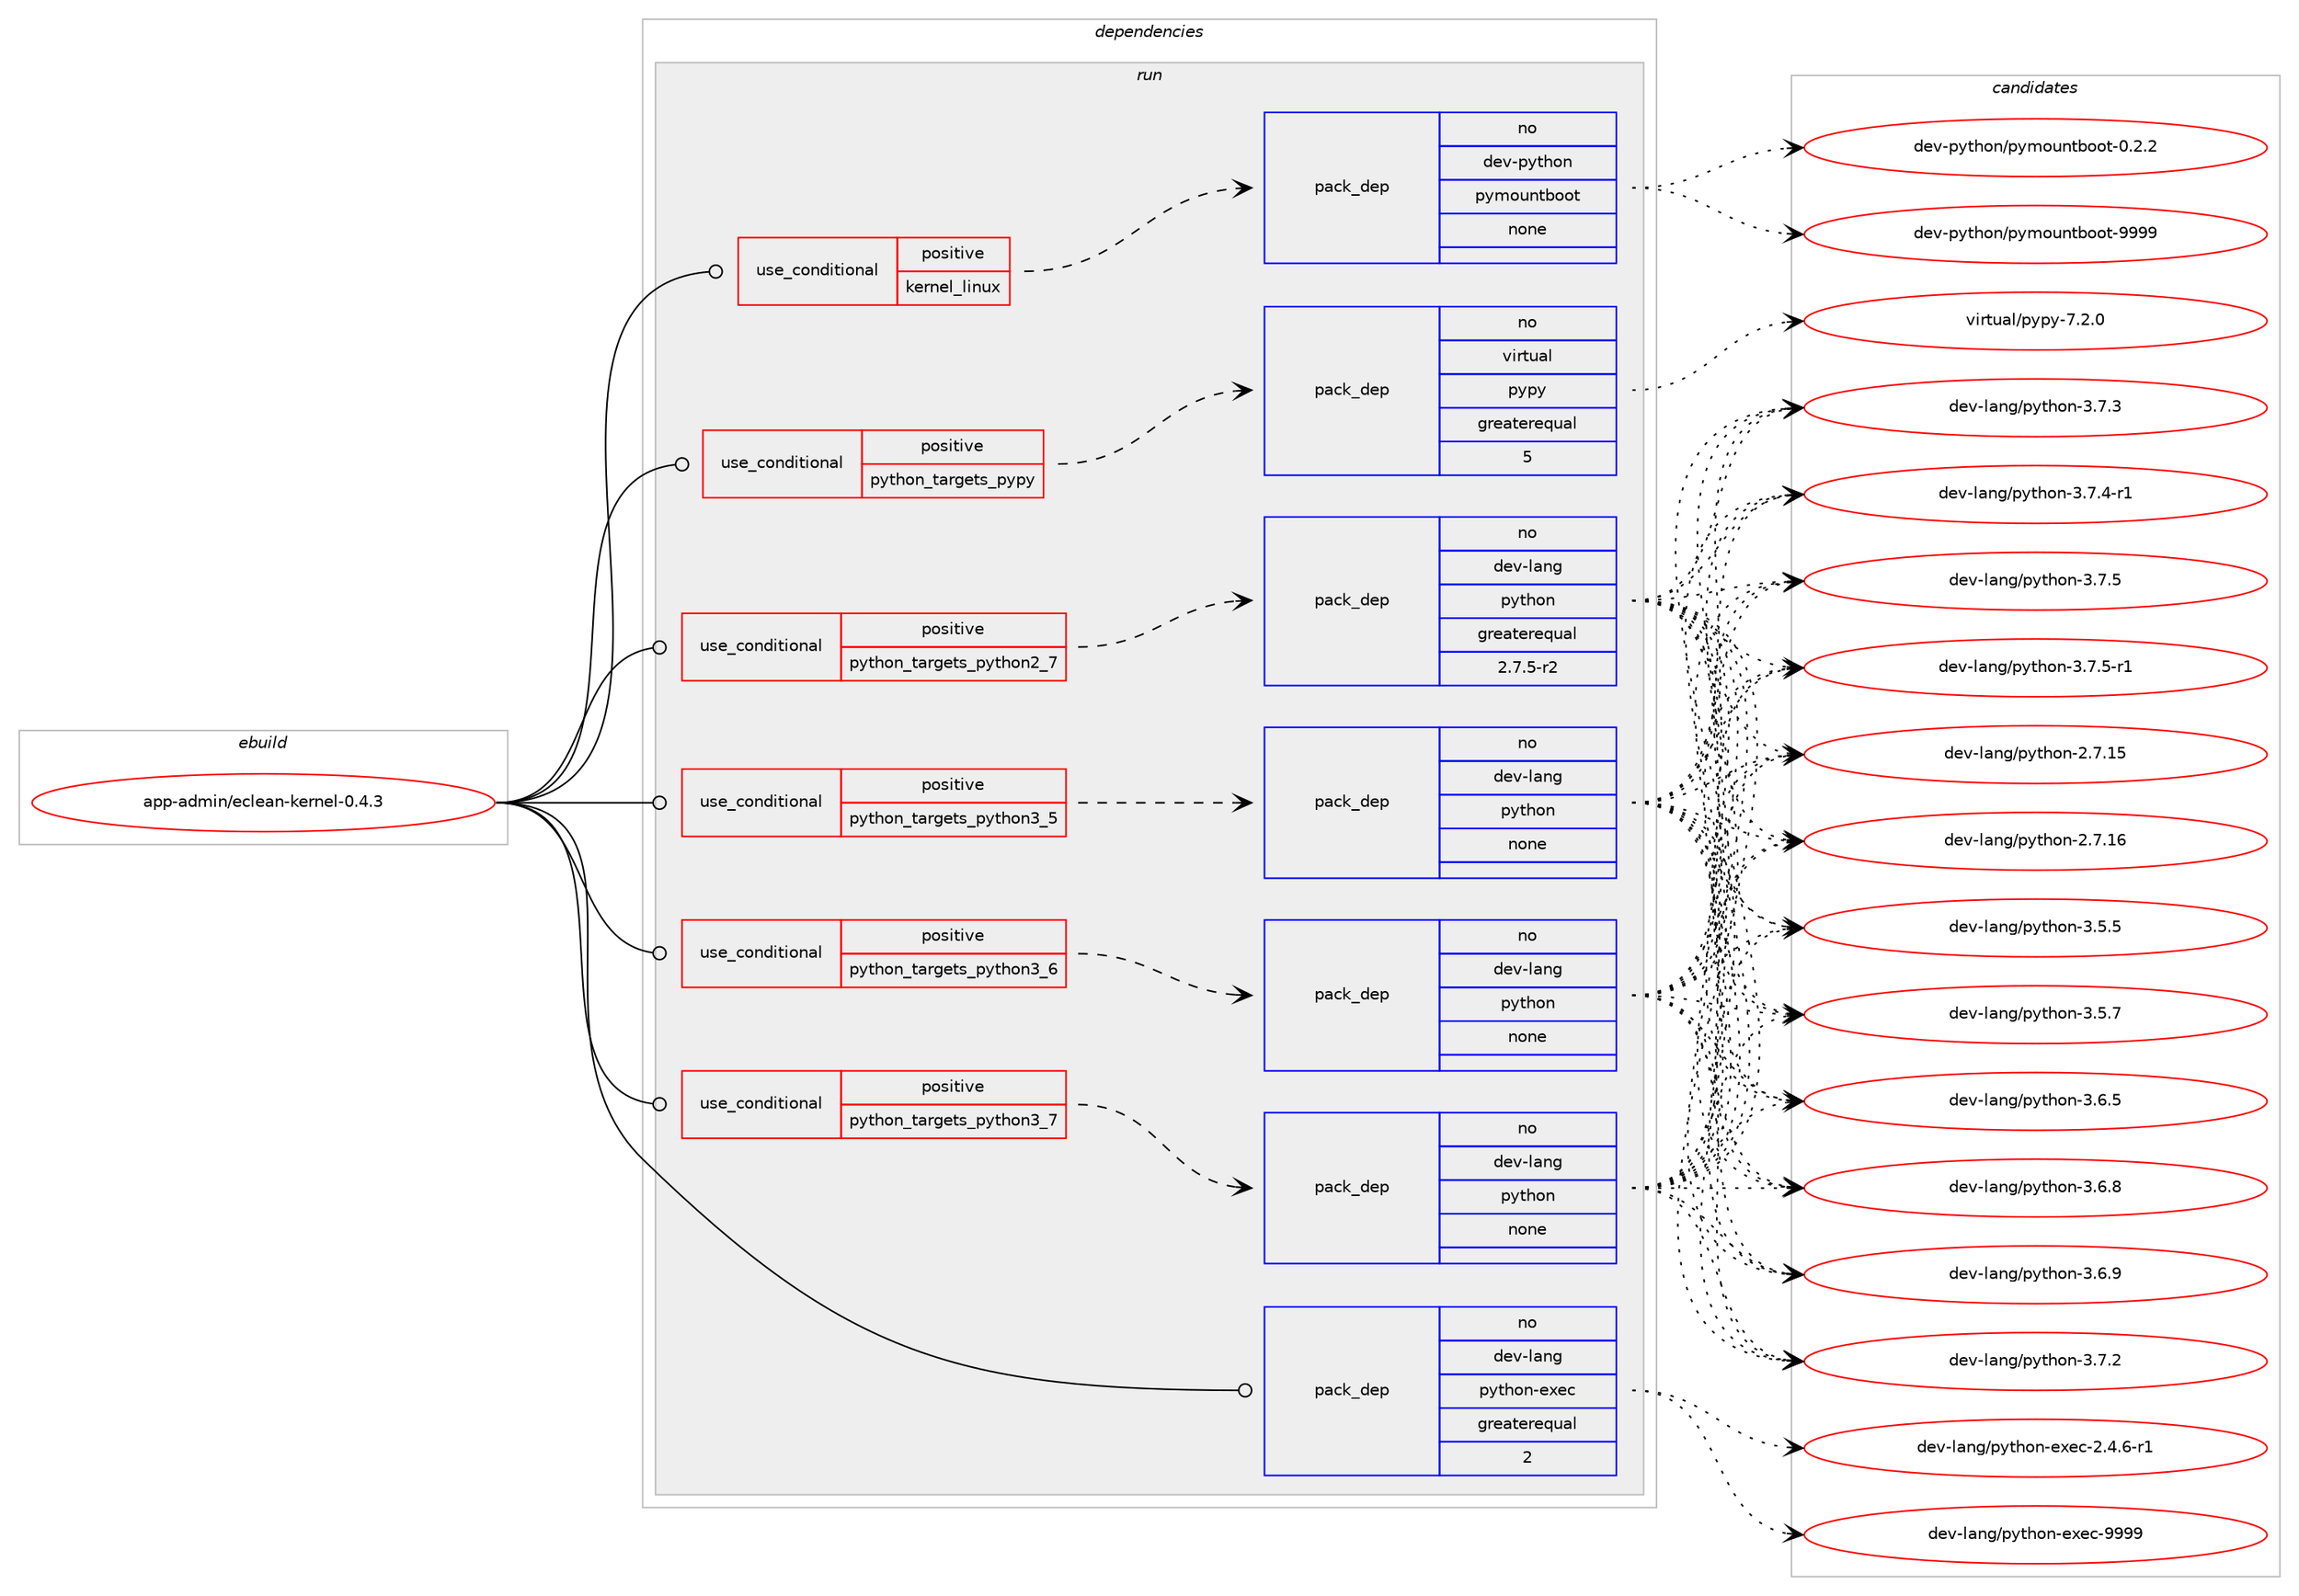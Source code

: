 digraph prolog {

# *************
# Graph options
# *************

newrank=true;
concentrate=true;
compound=true;
graph [rankdir=LR,fontname=Helvetica,fontsize=10,ranksep=1.5];#, ranksep=2.5, nodesep=0.2];
edge  [arrowhead=vee];
node  [fontname=Helvetica,fontsize=10];

# **********
# The ebuild
# **********

subgraph cluster_leftcol {
color=gray;
rank=same;
label=<<i>ebuild</i>>;
id [label="app-admin/eclean-kernel-0.4.3", color=red, width=4, href="../app-admin/eclean-kernel-0.4.3.svg"];
}

# ****************
# The dependencies
# ****************

subgraph cluster_midcol {
color=gray;
label=<<i>dependencies</i>>;
subgraph cluster_compile {
fillcolor="#eeeeee";
style=filled;
label=<<i>compile</i>>;
}
subgraph cluster_compileandrun {
fillcolor="#eeeeee";
style=filled;
label=<<i>compile and run</i>>;
}
subgraph cluster_run {
fillcolor="#eeeeee";
style=filled;
label=<<i>run</i>>;
subgraph cond110909 {
dependency466305 [label=<<TABLE BORDER="0" CELLBORDER="1" CELLSPACING="0" CELLPADDING="4"><TR><TD ROWSPAN="3" CELLPADDING="10">use_conditional</TD></TR><TR><TD>positive</TD></TR><TR><TD>kernel_linux</TD></TR></TABLE>>, shape=none, color=red];
subgraph pack346913 {
dependency466306 [label=<<TABLE BORDER="0" CELLBORDER="1" CELLSPACING="0" CELLPADDING="4" WIDTH="220"><TR><TD ROWSPAN="6" CELLPADDING="30">pack_dep</TD></TR><TR><TD WIDTH="110">no</TD></TR><TR><TD>dev-python</TD></TR><TR><TD>pymountboot</TD></TR><TR><TD>none</TD></TR><TR><TD></TD></TR></TABLE>>, shape=none, color=blue];
}
dependency466305:e -> dependency466306:w [weight=20,style="dashed",arrowhead="vee"];
}
id:e -> dependency466305:w [weight=20,style="solid",arrowhead="odot"];
subgraph cond110910 {
dependency466307 [label=<<TABLE BORDER="0" CELLBORDER="1" CELLSPACING="0" CELLPADDING="4"><TR><TD ROWSPAN="3" CELLPADDING="10">use_conditional</TD></TR><TR><TD>positive</TD></TR><TR><TD>python_targets_pypy</TD></TR></TABLE>>, shape=none, color=red];
subgraph pack346914 {
dependency466308 [label=<<TABLE BORDER="0" CELLBORDER="1" CELLSPACING="0" CELLPADDING="4" WIDTH="220"><TR><TD ROWSPAN="6" CELLPADDING="30">pack_dep</TD></TR><TR><TD WIDTH="110">no</TD></TR><TR><TD>virtual</TD></TR><TR><TD>pypy</TD></TR><TR><TD>greaterequal</TD></TR><TR><TD>5</TD></TR></TABLE>>, shape=none, color=blue];
}
dependency466307:e -> dependency466308:w [weight=20,style="dashed",arrowhead="vee"];
}
id:e -> dependency466307:w [weight=20,style="solid",arrowhead="odot"];
subgraph cond110911 {
dependency466309 [label=<<TABLE BORDER="0" CELLBORDER="1" CELLSPACING="0" CELLPADDING="4"><TR><TD ROWSPAN="3" CELLPADDING="10">use_conditional</TD></TR><TR><TD>positive</TD></TR><TR><TD>python_targets_python2_7</TD></TR></TABLE>>, shape=none, color=red];
subgraph pack346915 {
dependency466310 [label=<<TABLE BORDER="0" CELLBORDER="1" CELLSPACING="0" CELLPADDING="4" WIDTH="220"><TR><TD ROWSPAN="6" CELLPADDING="30">pack_dep</TD></TR><TR><TD WIDTH="110">no</TD></TR><TR><TD>dev-lang</TD></TR><TR><TD>python</TD></TR><TR><TD>greaterequal</TD></TR><TR><TD>2.7.5-r2</TD></TR></TABLE>>, shape=none, color=blue];
}
dependency466309:e -> dependency466310:w [weight=20,style="dashed",arrowhead="vee"];
}
id:e -> dependency466309:w [weight=20,style="solid",arrowhead="odot"];
subgraph cond110912 {
dependency466311 [label=<<TABLE BORDER="0" CELLBORDER="1" CELLSPACING="0" CELLPADDING="4"><TR><TD ROWSPAN="3" CELLPADDING="10">use_conditional</TD></TR><TR><TD>positive</TD></TR><TR><TD>python_targets_python3_5</TD></TR></TABLE>>, shape=none, color=red];
subgraph pack346916 {
dependency466312 [label=<<TABLE BORDER="0" CELLBORDER="1" CELLSPACING="0" CELLPADDING="4" WIDTH="220"><TR><TD ROWSPAN="6" CELLPADDING="30">pack_dep</TD></TR><TR><TD WIDTH="110">no</TD></TR><TR><TD>dev-lang</TD></TR><TR><TD>python</TD></TR><TR><TD>none</TD></TR><TR><TD></TD></TR></TABLE>>, shape=none, color=blue];
}
dependency466311:e -> dependency466312:w [weight=20,style="dashed",arrowhead="vee"];
}
id:e -> dependency466311:w [weight=20,style="solid",arrowhead="odot"];
subgraph cond110913 {
dependency466313 [label=<<TABLE BORDER="0" CELLBORDER="1" CELLSPACING="0" CELLPADDING="4"><TR><TD ROWSPAN="3" CELLPADDING="10">use_conditional</TD></TR><TR><TD>positive</TD></TR><TR><TD>python_targets_python3_6</TD></TR></TABLE>>, shape=none, color=red];
subgraph pack346917 {
dependency466314 [label=<<TABLE BORDER="0" CELLBORDER="1" CELLSPACING="0" CELLPADDING="4" WIDTH="220"><TR><TD ROWSPAN="6" CELLPADDING="30">pack_dep</TD></TR><TR><TD WIDTH="110">no</TD></TR><TR><TD>dev-lang</TD></TR><TR><TD>python</TD></TR><TR><TD>none</TD></TR><TR><TD></TD></TR></TABLE>>, shape=none, color=blue];
}
dependency466313:e -> dependency466314:w [weight=20,style="dashed",arrowhead="vee"];
}
id:e -> dependency466313:w [weight=20,style="solid",arrowhead="odot"];
subgraph cond110914 {
dependency466315 [label=<<TABLE BORDER="0" CELLBORDER="1" CELLSPACING="0" CELLPADDING="4"><TR><TD ROWSPAN="3" CELLPADDING="10">use_conditional</TD></TR><TR><TD>positive</TD></TR><TR><TD>python_targets_python3_7</TD></TR></TABLE>>, shape=none, color=red];
subgraph pack346918 {
dependency466316 [label=<<TABLE BORDER="0" CELLBORDER="1" CELLSPACING="0" CELLPADDING="4" WIDTH="220"><TR><TD ROWSPAN="6" CELLPADDING="30">pack_dep</TD></TR><TR><TD WIDTH="110">no</TD></TR><TR><TD>dev-lang</TD></TR><TR><TD>python</TD></TR><TR><TD>none</TD></TR><TR><TD></TD></TR></TABLE>>, shape=none, color=blue];
}
dependency466315:e -> dependency466316:w [weight=20,style="dashed",arrowhead="vee"];
}
id:e -> dependency466315:w [weight=20,style="solid",arrowhead="odot"];
subgraph pack346919 {
dependency466317 [label=<<TABLE BORDER="0" CELLBORDER="1" CELLSPACING="0" CELLPADDING="4" WIDTH="220"><TR><TD ROWSPAN="6" CELLPADDING="30">pack_dep</TD></TR><TR><TD WIDTH="110">no</TD></TR><TR><TD>dev-lang</TD></TR><TR><TD>python-exec</TD></TR><TR><TD>greaterequal</TD></TR><TR><TD>2</TD></TR></TABLE>>, shape=none, color=blue];
}
id:e -> dependency466317:w [weight=20,style="solid",arrowhead="odot"];
}
}

# **************
# The candidates
# **************

subgraph cluster_choices {
rank=same;
color=gray;
label=<<i>candidates</i>>;

subgraph choice346913 {
color=black;
nodesep=1;
choice100101118451121211161041111104711212110911111711011698111111116454846504650 [label="dev-python/pymountboot-0.2.2", color=red, width=4,href="../dev-python/pymountboot-0.2.2.svg"];
choice1001011184511212111610411111047112121109111117110116981111111164557575757 [label="dev-python/pymountboot-9999", color=red, width=4,href="../dev-python/pymountboot-9999.svg"];
dependency466306:e -> choice100101118451121211161041111104711212110911111711011698111111116454846504650:w [style=dotted,weight="100"];
dependency466306:e -> choice1001011184511212111610411111047112121109111117110116981111111164557575757:w [style=dotted,weight="100"];
}
subgraph choice346914 {
color=black;
nodesep=1;
choice1181051141161179710847112121112121455546504648 [label="virtual/pypy-7.2.0", color=red, width=4,href="../virtual/pypy-7.2.0.svg"];
dependency466308:e -> choice1181051141161179710847112121112121455546504648:w [style=dotted,weight="100"];
}
subgraph choice346915 {
color=black;
nodesep=1;
choice10010111845108971101034711212111610411111045504655464953 [label="dev-lang/python-2.7.15", color=red, width=4,href="../dev-lang/python-2.7.15.svg"];
choice10010111845108971101034711212111610411111045504655464954 [label="dev-lang/python-2.7.16", color=red, width=4,href="../dev-lang/python-2.7.16.svg"];
choice100101118451089711010347112121116104111110455146534653 [label="dev-lang/python-3.5.5", color=red, width=4,href="../dev-lang/python-3.5.5.svg"];
choice100101118451089711010347112121116104111110455146534655 [label="dev-lang/python-3.5.7", color=red, width=4,href="../dev-lang/python-3.5.7.svg"];
choice100101118451089711010347112121116104111110455146544653 [label="dev-lang/python-3.6.5", color=red, width=4,href="../dev-lang/python-3.6.5.svg"];
choice100101118451089711010347112121116104111110455146544656 [label="dev-lang/python-3.6.8", color=red, width=4,href="../dev-lang/python-3.6.8.svg"];
choice100101118451089711010347112121116104111110455146544657 [label="dev-lang/python-3.6.9", color=red, width=4,href="../dev-lang/python-3.6.9.svg"];
choice100101118451089711010347112121116104111110455146554650 [label="dev-lang/python-3.7.2", color=red, width=4,href="../dev-lang/python-3.7.2.svg"];
choice100101118451089711010347112121116104111110455146554651 [label="dev-lang/python-3.7.3", color=red, width=4,href="../dev-lang/python-3.7.3.svg"];
choice1001011184510897110103471121211161041111104551465546524511449 [label="dev-lang/python-3.7.4-r1", color=red, width=4,href="../dev-lang/python-3.7.4-r1.svg"];
choice100101118451089711010347112121116104111110455146554653 [label="dev-lang/python-3.7.5", color=red, width=4,href="../dev-lang/python-3.7.5.svg"];
choice1001011184510897110103471121211161041111104551465546534511449 [label="dev-lang/python-3.7.5-r1", color=red, width=4,href="../dev-lang/python-3.7.5-r1.svg"];
dependency466310:e -> choice10010111845108971101034711212111610411111045504655464953:w [style=dotted,weight="100"];
dependency466310:e -> choice10010111845108971101034711212111610411111045504655464954:w [style=dotted,weight="100"];
dependency466310:e -> choice100101118451089711010347112121116104111110455146534653:w [style=dotted,weight="100"];
dependency466310:e -> choice100101118451089711010347112121116104111110455146534655:w [style=dotted,weight="100"];
dependency466310:e -> choice100101118451089711010347112121116104111110455146544653:w [style=dotted,weight="100"];
dependency466310:e -> choice100101118451089711010347112121116104111110455146544656:w [style=dotted,weight="100"];
dependency466310:e -> choice100101118451089711010347112121116104111110455146544657:w [style=dotted,weight="100"];
dependency466310:e -> choice100101118451089711010347112121116104111110455146554650:w [style=dotted,weight="100"];
dependency466310:e -> choice100101118451089711010347112121116104111110455146554651:w [style=dotted,weight="100"];
dependency466310:e -> choice1001011184510897110103471121211161041111104551465546524511449:w [style=dotted,weight="100"];
dependency466310:e -> choice100101118451089711010347112121116104111110455146554653:w [style=dotted,weight="100"];
dependency466310:e -> choice1001011184510897110103471121211161041111104551465546534511449:w [style=dotted,weight="100"];
}
subgraph choice346916 {
color=black;
nodesep=1;
choice10010111845108971101034711212111610411111045504655464953 [label="dev-lang/python-2.7.15", color=red, width=4,href="../dev-lang/python-2.7.15.svg"];
choice10010111845108971101034711212111610411111045504655464954 [label="dev-lang/python-2.7.16", color=red, width=4,href="../dev-lang/python-2.7.16.svg"];
choice100101118451089711010347112121116104111110455146534653 [label="dev-lang/python-3.5.5", color=red, width=4,href="../dev-lang/python-3.5.5.svg"];
choice100101118451089711010347112121116104111110455146534655 [label="dev-lang/python-3.5.7", color=red, width=4,href="../dev-lang/python-3.5.7.svg"];
choice100101118451089711010347112121116104111110455146544653 [label="dev-lang/python-3.6.5", color=red, width=4,href="../dev-lang/python-3.6.5.svg"];
choice100101118451089711010347112121116104111110455146544656 [label="dev-lang/python-3.6.8", color=red, width=4,href="../dev-lang/python-3.6.8.svg"];
choice100101118451089711010347112121116104111110455146544657 [label="dev-lang/python-3.6.9", color=red, width=4,href="../dev-lang/python-3.6.9.svg"];
choice100101118451089711010347112121116104111110455146554650 [label="dev-lang/python-3.7.2", color=red, width=4,href="../dev-lang/python-3.7.2.svg"];
choice100101118451089711010347112121116104111110455146554651 [label="dev-lang/python-3.7.3", color=red, width=4,href="../dev-lang/python-3.7.3.svg"];
choice1001011184510897110103471121211161041111104551465546524511449 [label="dev-lang/python-3.7.4-r1", color=red, width=4,href="../dev-lang/python-3.7.4-r1.svg"];
choice100101118451089711010347112121116104111110455146554653 [label="dev-lang/python-3.7.5", color=red, width=4,href="../dev-lang/python-3.7.5.svg"];
choice1001011184510897110103471121211161041111104551465546534511449 [label="dev-lang/python-3.7.5-r1", color=red, width=4,href="../dev-lang/python-3.7.5-r1.svg"];
dependency466312:e -> choice10010111845108971101034711212111610411111045504655464953:w [style=dotted,weight="100"];
dependency466312:e -> choice10010111845108971101034711212111610411111045504655464954:w [style=dotted,weight="100"];
dependency466312:e -> choice100101118451089711010347112121116104111110455146534653:w [style=dotted,weight="100"];
dependency466312:e -> choice100101118451089711010347112121116104111110455146534655:w [style=dotted,weight="100"];
dependency466312:e -> choice100101118451089711010347112121116104111110455146544653:w [style=dotted,weight="100"];
dependency466312:e -> choice100101118451089711010347112121116104111110455146544656:w [style=dotted,weight="100"];
dependency466312:e -> choice100101118451089711010347112121116104111110455146544657:w [style=dotted,weight="100"];
dependency466312:e -> choice100101118451089711010347112121116104111110455146554650:w [style=dotted,weight="100"];
dependency466312:e -> choice100101118451089711010347112121116104111110455146554651:w [style=dotted,weight="100"];
dependency466312:e -> choice1001011184510897110103471121211161041111104551465546524511449:w [style=dotted,weight="100"];
dependency466312:e -> choice100101118451089711010347112121116104111110455146554653:w [style=dotted,weight="100"];
dependency466312:e -> choice1001011184510897110103471121211161041111104551465546534511449:w [style=dotted,weight="100"];
}
subgraph choice346917 {
color=black;
nodesep=1;
choice10010111845108971101034711212111610411111045504655464953 [label="dev-lang/python-2.7.15", color=red, width=4,href="../dev-lang/python-2.7.15.svg"];
choice10010111845108971101034711212111610411111045504655464954 [label="dev-lang/python-2.7.16", color=red, width=4,href="../dev-lang/python-2.7.16.svg"];
choice100101118451089711010347112121116104111110455146534653 [label="dev-lang/python-3.5.5", color=red, width=4,href="../dev-lang/python-3.5.5.svg"];
choice100101118451089711010347112121116104111110455146534655 [label="dev-lang/python-3.5.7", color=red, width=4,href="../dev-lang/python-3.5.7.svg"];
choice100101118451089711010347112121116104111110455146544653 [label="dev-lang/python-3.6.5", color=red, width=4,href="../dev-lang/python-3.6.5.svg"];
choice100101118451089711010347112121116104111110455146544656 [label="dev-lang/python-3.6.8", color=red, width=4,href="../dev-lang/python-3.6.8.svg"];
choice100101118451089711010347112121116104111110455146544657 [label="dev-lang/python-3.6.9", color=red, width=4,href="../dev-lang/python-3.6.9.svg"];
choice100101118451089711010347112121116104111110455146554650 [label="dev-lang/python-3.7.2", color=red, width=4,href="../dev-lang/python-3.7.2.svg"];
choice100101118451089711010347112121116104111110455146554651 [label="dev-lang/python-3.7.3", color=red, width=4,href="../dev-lang/python-3.7.3.svg"];
choice1001011184510897110103471121211161041111104551465546524511449 [label="dev-lang/python-3.7.4-r1", color=red, width=4,href="../dev-lang/python-3.7.4-r1.svg"];
choice100101118451089711010347112121116104111110455146554653 [label="dev-lang/python-3.7.5", color=red, width=4,href="../dev-lang/python-3.7.5.svg"];
choice1001011184510897110103471121211161041111104551465546534511449 [label="dev-lang/python-3.7.5-r1", color=red, width=4,href="../dev-lang/python-3.7.5-r1.svg"];
dependency466314:e -> choice10010111845108971101034711212111610411111045504655464953:w [style=dotted,weight="100"];
dependency466314:e -> choice10010111845108971101034711212111610411111045504655464954:w [style=dotted,weight="100"];
dependency466314:e -> choice100101118451089711010347112121116104111110455146534653:w [style=dotted,weight="100"];
dependency466314:e -> choice100101118451089711010347112121116104111110455146534655:w [style=dotted,weight="100"];
dependency466314:e -> choice100101118451089711010347112121116104111110455146544653:w [style=dotted,weight="100"];
dependency466314:e -> choice100101118451089711010347112121116104111110455146544656:w [style=dotted,weight="100"];
dependency466314:e -> choice100101118451089711010347112121116104111110455146544657:w [style=dotted,weight="100"];
dependency466314:e -> choice100101118451089711010347112121116104111110455146554650:w [style=dotted,weight="100"];
dependency466314:e -> choice100101118451089711010347112121116104111110455146554651:w [style=dotted,weight="100"];
dependency466314:e -> choice1001011184510897110103471121211161041111104551465546524511449:w [style=dotted,weight="100"];
dependency466314:e -> choice100101118451089711010347112121116104111110455146554653:w [style=dotted,weight="100"];
dependency466314:e -> choice1001011184510897110103471121211161041111104551465546534511449:w [style=dotted,weight="100"];
}
subgraph choice346918 {
color=black;
nodesep=1;
choice10010111845108971101034711212111610411111045504655464953 [label="dev-lang/python-2.7.15", color=red, width=4,href="../dev-lang/python-2.7.15.svg"];
choice10010111845108971101034711212111610411111045504655464954 [label="dev-lang/python-2.7.16", color=red, width=4,href="../dev-lang/python-2.7.16.svg"];
choice100101118451089711010347112121116104111110455146534653 [label="dev-lang/python-3.5.5", color=red, width=4,href="../dev-lang/python-3.5.5.svg"];
choice100101118451089711010347112121116104111110455146534655 [label="dev-lang/python-3.5.7", color=red, width=4,href="../dev-lang/python-3.5.7.svg"];
choice100101118451089711010347112121116104111110455146544653 [label="dev-lang/python-3.6.5", color=red, width=4,href="../dev-lang/python-3.6.5.svg"];
choice100101118451089711010347112121116104111110455146544656 [label="dev-lang/python-3.6.8", color=red, width=4,href="../dev-lang/python-3.6.8.svg"];
choice100101118451089711010347112121116104111110455146544657 [label="dev-lang/python-3.6.9", color=red, width=4,href="../dev-lang/python-3.6.9.svg"];
choice100101118451089711010347112121116104111110455146554650 [label="dev-lang/python-3.7.2", color=red, width=4,href="../dev-lang/python-3.7.2.svg"];
choice100101118451089711010347112121116104111110455146554651 [label="dev-lang/python-3.7.3", color=red, width=4,href="../dev-lang/python-3.7.3.svg"];
choice1001011184510897110103471121211161041111104551465546524511449 [label="dev-lang/python-3.7.4-r1", color=red, width=4,href="../dev-lang/python-3.7.4-r1.svg"];
choice100101118451089711010347112121116104111110455146554653 [label="dev-lang/python-3.7.5", color=red, width=4,href="../dev-lang/python-3.7.5.svg"];
choice1001011184510897110103471121211161041111104551465546534511449 [label="dev-lang/python-3.7.5-r1", color=red, width=4,href="../dev-lang/python-3.7.5-r1.svg"];
dependency466316:e -> choice10010111845108971101034711212111610411111045504655464953:w [style=dotted,weight="100"];
dependency466316:e -> choice10010111845108971101034711212111610411111045504655464954:w [style=dotted,weight="100"];
dependency466316:e -> choice100101118451089711010347112121116104111110455146534653:w [style=dotted,weight="100"];
dependency466316:e -> choice100101118451089711010347112121116104111110455146534655:w [style=dotted,weight="100"];
dependency466316:e -> choice100101118451089711010347112121116104111110455146544653:w [style=dotted,weight="100"];
dependency466316:e -> choice100101118451089711010347112121116104111110455146544656:w [style=dotted,weight="100"];
dependency466316:e -> choice100101118451089711010347112121116104111110455146544657:w [style=dotted,weight="100"];
dependency466316:e -> choice100101118451089711010347112121116104111110455146554650:w [style=dotted,weight="100"];
dependency466316:e -> choice100101118451089711010347112121116104111110455146554651:w [style=dotted,weight="100"];
dependency466316:e -> choice1001011184510897110103471121211161041111104551465546524511449:w [style=dotted,weight="100"];
dependency466316:e -> choice100101118451089711010347112121116104111110455146554653:w [style=dotted,weight="100"];
dependency466316:e -> choice1001011184510897110103471121211161041111104551465546534511449:w [style=dotted,weight="100"];
}
subgraph choice346919 {
color=black;
nodesep=1;
choice10010111845108971101034711212111610411111045101120101994550465246544511449 [label="dev-lang/python-exec-2.4.6-r1", color=red, width=4,href="../dev-lang/python-exec-2.4.6-r1.svg"];
choice10010111845108971101034711212111610411111045101120101994557575757 [label="dev-lang/python-exec-9999", color=red, width=4,href="../dev-lang/python-exec-9999.svg"];
dependency466317:e -> choice10010111845108971101034711212111610411111045101120101994550465246544511449:w [style=dotted,weight="100"];
dependency466317:e -> choice10010111845108971101034711212111610411111045101120101994557575757:w [style=dotted,weight="100"];
}
}

}
